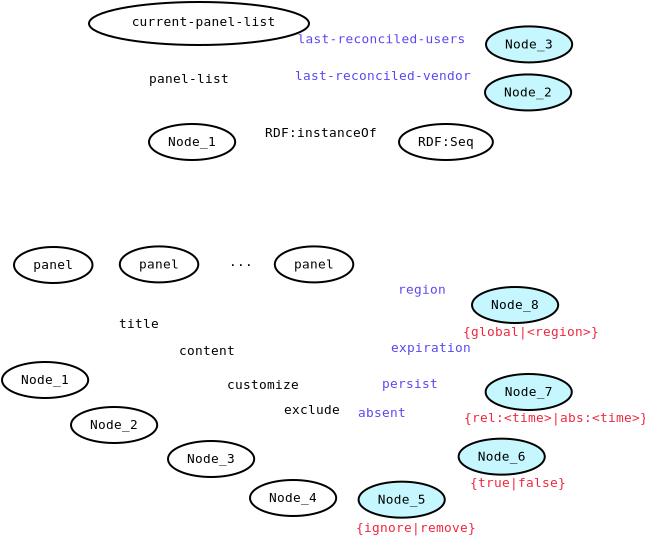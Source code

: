 <?xml version="1.0"?>
<dia:diagram xmlns:dia="http://www.lysator.liu.se/~alla/dia/">
  <dia:layer name="Background" visible="true">
    <dia:object type="Standard - Ellipse" version="0" id="O0">
      <dia:attribute name="obj_pos">
        <dia:point val="5.05,2.95"/>
      </dia:attribute>
      <dia:attribute name="obj_bb">
        <dia:rectangle val="5,2.9;16.1,5.15"/>
      </dia:attribute>
      <dia:attribute name="elem_corner">
        <dia:point val="5.05,2.95"/>
      </dia:attribute>
      <dia:attribute name="elem_width">
        <dia:real val="11"/>
      </dia:attribute>
      <dia:attribute name="elem_height">
        <dia:real val="2.15"/>
      </dia:attribute>
    </dia:object>
    <dia:object type="Standard - Text" version="0" id="O1">
      <dia:attribute name="obj_pos">
        <dia:point val="10.65,4.15"/>
      </dia:attribute>
      <dia:attribute name="obj_bb">
        <dia:rectangle val="6.428,3.552;14.822,4.352"/>
      </dia:attribute>
      <dia:attribute name="text">
        <dia:composite type="text">
          <dia:attribute name="string">
            <dia:string>#current-panel-list#</dia:string>
          </dia:attribute>
          <dia:attribute name="font">
            <dia:font name="Courier"/>
          </dia:attribute>
          <dia:attribute name="height">
            <dia:real val="0.8"/>
          </dia:attribute>
          <dia:attribute name="pos">
            <dia:point val="10.65,4.15"/>
          </dia:attribute>
          <dia:attribute name="color">
            <dia:color val="#000000"/>
          </dia:attribute>
          <dia:attribute name="alignment">
            <dia:enum val="1"/>
          </dia:attribute>
        </dia:composite>
      </dia:attribute>
    </dia:object>
    <dia:object type="Standard - Text" version="0" id="O2">
      <dia:attribute name="obj_pos">
        <dia:point val="16.65,9.7"/>
      </dia:attribute>
      <dia:attribute name="obj_bb">
        <dia:rectangle val="13.383,9.102;19.917,9.902"/>
      </dia:attribute>
      <dia:attribute name="text">
        <dia:composite type="text">
          <dia:attribute name="string">
            <dia:string>#RDF:instanceOf#</dia:string>
          </dia:attribute>
          <dia:attribute name="font">
            <dia:font name="Courier"/>
          </dia:attribute>
          <dia:attribute name="height">
            <dia:real val="0.8"/>
          </dia:attribute>
          <dia:attribute name="pos">
            <dia:point val="16.65,9.7"/>
          </dia:attribute>
          <dia:attribute name="color">
            <dia:color val="#000000"/>
          </dia:attribute>
          <dia:attribute name="alignment">
            <dia:enum val="1"/>
          </dia:attribute>
        </dia:composite>
      </dia:attribute>
    </dia:object>
    <dia:object type="EML - Interaction" version="0" id="O3">
      <dia:attribute name="obj_pos">
        <dia:point val="10.55,5.1"/>
      </dia:attribute>
      <dia:attribute name="obj_bb">
        <dia:rectangle val="9.65,4.25;11.4,9.9"/>
      </dia:attribute>
      <dia:attribute name="conn_endpoints">
        <dia:point val="10.55,5.1"/>
        <dia:point val="10.5,9.05"/>
      </dia:attribute>
      <dia:attribute name="type">
        <dia:int val="0"/>
      </dia:attribute>
      <dia:attribute name="text">
        <dia:string>##</dia:string>
      </dia:attribute>
      <dia:attribute name="text_pos">
        <dia:point val="10.525,7.075"/>
      </dia:attribute>
      <dia:connections>
        <dia:connection handle="0" to="O0" connection="6"/>
      </dia:connections>
    </dia:object>
    <dia:object type="ER - Attribute" version="0" id="O4">
      <dia:attribute name="obj_pos">
        <dia:point val="8.05,9.05"/>
      </dia:attribute>
      <dia:attribute name="obj_bb">
        <dia:rectangle val="8,9;13.015,10.9"/>
      </dia:attribute>
      <dia:attribute name="elem_corner">
        <dia:point val="8.05,9.05"/>
      </dia:attribute>
      <dia:attribute name="elem_width">
        <dia:real val="4.915"/>
      </dia:attribute>
      <dia:attribute name="elem_height">
        <dia:real val="1.8"/>
      </dia:attribute>
      <dia:attribute name="border_width">
        <dia:real val="0.1"/>
      </dia:attribute>
      <dia:attribute name="border_color">
        <dia:color val="#000000"/>
      </dia:attribute>
      <dia:attribute name="inner_color">
        <dia:color val="#ffffff"/>
      </dia:attribute>
      <dia:attribute name="name">
        <dia:string>#Node_1#</dia:string>
      </dia:attribute>
      <dia:attribute name="key">
        <dia:boolean val="false"/>
      </dia:attribute>
      <dia:attribute name="weak_key">
        <dia:boolean val="false"/>
      </dia:attribute>
      <dia:attribute name="derived">
        <dia:boolean val="false"/>
      </dia:attribute>
      <dia:attribute name="multivalued">
        <dia:boolean val="false"/>
      </dia:attribute>
    </dia:object>
    <dia:object type="ER - Attribute" version="0" id="O5">
      <dia:attribute name="obj_pos">
        <dia:point val="20.55,9.05"/>
      </dia:attribute>
      <dia:attribute name="obj_bb">
        <dia:rectangle val="20.5,9;25.967,10.9"/>
      </dia:attribute>
      <dia:attribute name="elem_corner">
        <dia:point val="20.55,9.05"/>
      </dia:attribute>
      <dia:attribute name="elem_width">
        <dia:real val="5.367"/>
      </dia:attribute>
      <dia:attribute name="elem_height">
        <dia:real val="1.8"/>
      </dia:attribute>
      <dia:attribute name="border_width">
        <dia:real val="0.1"/>
      </dia:attribute>
      <dia:attribute name="border_color">
        <dia:color val="#000000"/>
      </dia:attribute>
      <dia:attribute name="inner_color">
        <dia:color val="#ffffff"/>
      </dia:attribute>
      <dia:attribute name="name">
        <dia:string>#RDF:Seq#</dia:string>
      </dia:attribute>
      <dia:attribute name="key">
        <dia:boolean val="false"/>
      </dia:attribute>
      <dia:attribute name="weak_key">
        <dia:boolean val="false"/>
      </dia:attribute>
      <dia:attribute name="derived">
        <dia:boolean val="false"/>
      </dia:attribute>
      <dia:attribute name="multivalued">
        <dia:boolean val="false"/>
      </dia:attribute>
    </dia:object>
    <dia:object type="EML - Interaction" version="0" id="O6">
      <dia:attribute name="obj_pos">
        <dia:point val="12.965,9.95"/>
      </dia:attribute>
      <dia:attribute name="obj_bb">
        <dia:rectangle val="12.115,7.552;21.4,10.8"/>
      </dia:attribute>
      <dia:attribute name="conn_endpoints">
        <dia:point val="12.965,9.95"/>
        <dia:point val="20.55,9.95"/>
      </dia:attribute>
      <dia:attribute name="type">
        <dia:int val="0"/>
      </dia:attribute>
      <dia:attribute name="text">
        <dia:string>##</dia:string>
      </dia:attribute>
      <dia:attribute name="text_pos">
        <dia:point val="16.621,9"/>
      </dia:attribute>
      <dia:connections>
        <dia:connection handle="0" to="O4" connection="4"/>
        <dia:connection handle="1" to="O5" connection="3"/>
      </dia:connections>
    </dia:object>
    <dia:object type="Standard - Text" version="0" id="O7">
      <dia:attribute name="obj_pos">
        <dia:point val="10.05,7"/>
      </dia:attribute>
      <dia:attribute name="obj_bb">
        <dia:rectangle val="7.638,6.402;12.412,7.202"/>
      </dia:attribute>
      <dia:attribute name="text">
        <dia:composite type="text">
          <dia:attribute name="string">
            <dia:string>#panel-list#</dia:string>
          </dia:attribute>
          <dia:attribute name="font">
            <dia:font name="Courier"/>
          </dia:attribute>
          <dia:attribute name="height">
            <dia:real val="0.8"/>
          </dia:attribute>
          <dia:attribute name="pos">
            <dia:point val="10.05,7"/>
          </dia:attribute>
          <dia:attribute name="color">
            <dia:color val="#000000"/>
          </dia:attribute>
          <dia:attribute name="alignment">
            <dia:enum val="1"/>
          </dia:attribute>
        </dia:composite>
      </dia:attribute>
    </dia:object>
    <dia:object type="ER - Attribute" version="0" id="O8">
      <dia:attribute name="obj_pos">
        <dia:point val="1.3,15.2"/>
      </dia:attribute>
      <dia:attribute name="obj_bb">
        <dia:rectangle val="1.25,15.15;5.812,17.05"/>
      </dia:attribute>
      <dia:attribute name="elem_corner">
        <dia:point val="1.3,15.2"/>
      </dia:attribute>
      <dia:attribute name="elem_width">
        <dia:real val="4.462"/>
      </dia:attribute>
      <dia:attribute name="elem_height">
        <dia:real val="1.8"/>
      </dia:attribute>
      <dia:attribute name="border_width">
        <dia:real val="0.1"/>
      </dia:attribute>
      <dia:attribute name="border_color">
        <dia:color val="#000000"/>
      </dia:attribute>
      <dia:attribute name="inner_color">
        <dia:color val="#ffffff"/>
      </dia:attribute>
      <dia:attribute name="name">
        <dia:string>#panel#</dia:string>
      </dia:attribute>
      <dia:attribute name="key">
        <dia:boolean val="false"/>
      </dia:attribute>
      <dia:attribute name="weak_key">
        <dia:boolean val="false"/>
      </dia:attribute>
      <dia:attribute name="derived">
        <dia:boolean val="false"/>
      </dia:attribute>
      <dia:attribute name="multivalued">
        <dia:boolean val="false"/>
      </dia:attribute>
    </dia:object>
    <dia:object type="ER - Attribute" version="0" id="O9">
      <dia:attribute name="obj_pos">
        <dia:point val="6.59,15.17"/>
      </dia:attribute>
      <dia:attribute name="obj_bb">
        <dia:rectangle val="6.54,15.12;11.102,17.02"/>
      </dia:attribute>
      <dia:attribute name="elem_corner">
        <dia:point val="6.59,15.17"/>
      </dia:attribute>
      <dia:attribute name="elem_width">
        <dia:real val="4.462"/>
      </dia:attribute>
      <dia:attribute name="elem_height">
        <dia:real val="1.8"/>
      </dia:attribute>
      <dia:attribute name="border_width">
        <dia:real val="0.1"/>
      </dia:attribute>
      <dia:attribute name="border_color">
        <dia:color val="#000000"/>
      </dia:attribute>
      <dia:attribute name="inner_color">
        <dia:color val="#ffffff"/>
      </dia:attribute>
      <dia:attribute name="name">
        <dia:string>#panel#</dia:string>
      </dia:attribute>
      <dia:attribute name="key">
        <dia:boolean val="false"/>
      </dia:attribute>
      <dia:attribute name="weak_key">
        <dia:boolean val="false"/>
      </dia:attribute>
      <dia:attribute name="derived">
        <dia:boolean val="false"/>
      </dia:attribute>
      <dia:attribute name="multivalued">
        <dia:boolean val="false"/>
      </dia:attribute>
    </dia:object>
    <dia:object type="ER - Attribute" version="0" id="O10">
      <dia:attribute name="obj_pos">
        <dia:point val="14.34,15.17"/>
      </dia:attribute>
      <dia:attribute name="obj_bb">
        <dia:rectangle val="14.29,15.12;18.852,17.02"/>
      </dia:attribute>
      <dia:attribute name="elem_corner">
        <dia:point val="14.34,15.17"/>
      </dia:attribute>
      <dia:attribute name="elem_width">
        <dia:real val="4.462"/>
      </dia:attribute>
      <dia:attribute name="elem_height">
        <dia:real val="1.8"/>
      </dia:attribute>
      <dia:attribute name="border_width">
        <dia:real val="0.1"/>
      </dia:attribute>
      <dia:attribute name="border_color">
        <dia:color val="#000000"/>
      </dia:attribute>
      <dia:attribute name="inner_color">
        <dia:color val="#ffffff"/>
      </dia:attribute>
      <dia:attribute name="name">
        <dia:string>#panel#</dia:string>
      </dia:attribute>
      <dia:attribute name="key">
        <dia:boolean val="false"/>
      </dia:attribute>
      <dia:attribute name="weak_key">
        <dia:boolean val="false"/>
      </dia:attribute>
      <dia:attribute name="derived">
        <dia:boolean val="false"/>
      </dia:attribute>
      <dia:attribute name="multivalued">
        <dia:boolean val="false"/>
      </dia:attribute>
    </dia:object>
    <dia:object type="Standard - Text" version="0" id="O11">
      <dia:attribute name="obj_pos">
        <dia:point val="12.65,16.15"/>
      </dia:attribute>
      <dia:attribute name="obj_bb">
        <dia:rectangle val="11.821,15.552;13.429,16.352"/>
      </dia:attribute>
      <dia:attribute name="text">
        <dia:composite type="text">
          <dia:attribute name="string">
            <dia:string>#...#</dia:string>
          </dia:attribute>
          <dia:attribute name="font">
            <dia:font name="Courier"/>
          </dia:attribute>
          <dia:attribute name="height">
            <dia:real val="0.8"/>
          </dia:attribute>
          <dia:attribute name="pos">
            <dia:point val="12.65,16.15"/>
          </dia:attribute>
          <dia:attribute name="color">
            <dia:color val="#000000"/>
          </dia:attribute>
          <dia:attribute name="alignment">
            <dia:enum val="1"/>
          </dia:attribute>
        </dia:composite>
      </dia:attribute>
    </dia:object>
    <dia:object type="EML - Interaction" version="0" id="O12">
      <dia:attribute name="obj_pos">
        <dia:point val="10.507,10.85"/>
      </dia:attribute>
      <dia:attribute name="obj_bb">
        <dia:rectangle val="2.681,10;11.357,16.05"/>
      </dia:attribute>
      <dia:attribute name="conn_endpoints">
        <dia:point val="10.507,10.85"/>
        <dia:point val="3.531,15.2"/>
      </dia:attribute>
      <dia:attribute name="type">
        <dia:int val="0"/>
      </dia:attribute>
      <dia:attribute name="text">
        <dia:string>##</dia:string>
      </dia:attribute>
      <dia:attribute name="text_pos">
        <dia:point val="7.019,13.025"/>
      </dia:attribute>
      <dia:connections>
        <dia:connection handle="0" to="O4" connection="6"/>
        <dia:connection handle="1" to="O8" connection="1"/>
      </dia:connections>
    </dia:object>
    <dia:object type="EML - Interaction" version="0" id="O13">
      <dia:attribute name="obj_pos">
        <dia:point val="10.507,10.85"/>
      </dia:attribute>
      <dia:attribute name="obj_bb">
        <dia:rectangle val="7.971,10;11.357,16.02"/>
      </dia:attribute>
      <dia:attribute name="conn_endpoints">
        <dia:point val="10.507,10.85"/>
        <dia:point val="8.821,15.17"/>
      </dia:attribute>
      <dia:attribute name="type">
        <dia:int val="0"/>
      </dia:attribute>
      <dia:attribute name="text">
        <dia:string>##</dia:string>
      </dia:attribute>
      <dia:attribute name="text_pos">
        <dia:point val="9.664,13.01"/>
      </dia:attribute>
      <dia:connections>
        <dia:connection handle="0" to="O4" connection="6"/>
        <dia:connection handle="1" to="O9" connection="1"/>
      </dia:connections>
    </dia:object>
    <dia:object type="EML - Interaction" version="0" id="O14">
      <dia:attribute name="obj_pos">
        <dia:point val="10.507,10.85"/>
      </dia:attribute>
      <dia:attribute name="obj_bb">
        <dia:rectangle val="9.657,10;17.421,16.02"/>
      </dia:attribute>
      <dia:attribute name="conn_endpoints">
        <dia:point val="10.507,10.85"/>
        <dia:point val="16.571,15.17"/>
      </dia:attribute>
      <dia:attribute name="type">
        <dia:int val="0"/>
      </dia:attribute>
      <dia:attribute name="text">
        <dia:string>##</dia:string>
      </dia:attribute>
      <dia:attribute name="text_pos">
        <dia:point val="13.539,13.01"/>
      </dia:attribute>
      <dia:connections>
        <dia:connection handle="0" to="O4" connection="6"/>
        <dia:connection handle="1" to="O10" connection="1"/>
      </dia:connections>
    </dia:object>
    <dia:object type="ER - Attribute" version="0" id="O15">
      <dia:attribute name="obj_pos">
        <dia:point val="0.7,20.95"/>
      </dia:attribute>
      <dia:attribute name="obj_bb">
        <dia:rectangle val="0.65,20.9;5.665,22.8"/>
      </dia:attribute>
      <dia:attribute name="elem_corner">
        <dia:point val="0.7,20.95"/>
      </dia:attribute>
      <dia:attribute name="elem_width">
        <dia:real val="4.915"/>
      </dia:attribute>
      <dia:attribute name="elem_height">
        <dia:real val="1.8"/>
      </dia:attribute>
      <dia:attribute name="border_width">
        <dia:real val="0.1"/>
      </dia:attribute>
      <dia:attribute name="border_color">
        <dia:color val="#000000"/>
      </dia:attribute>
      <dia:attribute name="inner_color">
        <dia:color val="#ffffff"/>
      </dia:attribute>
      <dia:attribute name="name">
        <dia:string>#Node_1#</dia:string>
      </dia:attribute>
      <dia:attribute name="key">
        <dia:boolean val="false"/>
      </dia:attribute>
      <dia:attribute name="weak_key">
        <dia:boolean val="false"/>
      </dia:attribute>
      <dia:attribute name="derived">
        <dia:boolean val="false"/>
      </dia:attribute>
      <dia:attribute name="multivalued">
        <dia:boolean val="false"/>
      </dia:attribute>
    </dia:object>
    <dia:object type="ER - Attribute" version="0" id="O16">
      <dia:attribute name="obj_pos">
        <dia:point val="13.1,26.85"/>
      </dia:attribute>
      <dia:attribute name="obj_bb">
        <dia:rectangle val="13.05,26.8;18.065,28.7"/>
      </dia:attribute>
      <dia:attribute name="elem_corner">
        <dia:point val="13.1,26.85"/>
      </dia:attribute>
      <dia:attribute name="elem_width">
        <dia:real val="4.915"/>
      </dia:attribute>
      <dia:attribute name="elem_height">
        <dia:real val="1.8"/>
      </dia:attribute>
      <dia:attribute name="border_width">
        <dia:real val="0.1"/>
      </dia:attribute>
      <dia:attribute name="border_color">
        <dia:color val="#000000"/>
      </dia:attribute>
      <dia:attribute name="inner_color">
        <dia:color val="#ffffff"/>
      </dia:attribute>
      <dia:attribute name="name">
        <dia:string>#Node_4#</dia:string>
      </dia:attribute>
      <dia:attribute name="key">
        <dia:boolean val="false"/>
      </dia:attribute>
      <dia:attribute name="weak_key">
        <dia:boolean val="false"/>
      </dia:attribute>
      <dia:attribute name="derived">
        <dia:boolean val="false"/>
      </dia:attribute>
      <dia:attribute name="multivalued">
        <dia:boolean val="false"/>
      </dia:attribute>
    </dia:object>
    <dia:object type="ER - Attribute" version="0" id="O17">
      <dia:attribute name="obj_pos">
        <dia:point val="9,24.9"/>
      </dia:attribute>
      <dia:attribute name="obj_bb">
        <dia:rectangle val="8.95,24.85;13.965,26.75"/>
      </dia:attribute>
      <dia:attribute name="elem_corner">
        <dia:point val="9,24.9"/>
      </dia:attribute>
      <dia:attribute name="elem_width">
        <dia:real val="4.915"/>
      </dia:attribute>
      <dia:attribute name="elem_height">
        <dia:real val="1.8"/>
      </dia:attribute>
      <dia:attribute name="border_width">
        <dia:real val="0.1"/>
      </dia:attribute>
      <dia:attribute name="border_color">
        <dia:color val="#000000"/>
      </dia:attribute>
      <dia:attribute name="inner_color">
        <dia:color val="#ffffff"/>
      </dia:attribute>
      <dia:attribute name="name">
        <dia:string>#Node_3#</dia:string>
      </dia:attribute>
      <dia:attribute name="key">
        <dia:boolean val="false"/>
      </dia:attribute>
      <dia:attribute name="weak_key">
        <dia:boolean val="false"/>
      </dia:attribute>
      <dia:attribute name="derived">
        <dia:boolean val="false"/>
      </dia:attribute>
      <dia:attribute name="multivalued">
        <dia:boolean val="false"/>
      </dia:attribute>
    </dia:object>
    <dia:object type="ER - Attribute" version="0" id="O18">
      <dia:attribute name="obj_pos">
        <dia:point val="4.15,23.2"/>
      </dia:attribute>
      <dia:attribute name="obj_bb">
        <dia:rectangle val="4.1,23.15;9.115,25.05"/>
      </dia:attribute>
      <dia:attribute name="elem_corner">
        <dia:point val="4.15,23.2"/>
      </dia:attribute>
      <dia:attribute name="elem_width">
        <dia:real val="4.915"/>
      </dia:attribute>
      <dia:attribute name="elem_height">
        <dia:real val="1.8"/>
      </dia:attribute>
      <dia:attribute name="border_width">
        <dia:real val="0.1"/>
      </dia:attribute>
      <dia:attribute name="border_color">
        <dia:color val="#000000"/>
      </dia:attribute>
      <dia:attribute name="inner_color">
        <dia:color val="#ffffff"/>
      </dia:attribute>
      <dia:attribute name="name">
        <dia:string>#Node_2#</dia:string>
      </dia:attribute>
      <dia:attribute name="key">
        <dia:boolean val="false"/>
      </dia:attribute>
      <dia:attribute name="weak_key">
        <dia:boolean val="false"/>
      </dia:attribute>
      <dia:attribute name="derived">
        <dia:boolean val="false"/>
      </dia:attribute>
      <dia:attribute name="multivalued">
        <dia:boolean val="false"/>
      </dia:attribute>
    </dia:object>
    <dia:object type="EML - Interaction" version="0" id="O19">
      <dia:attribute name="obj_pos">
        <dia:point val="16.571,16.97"/>
      </dia:attribute>
      <dia:attribute name="obj_bb">
        <dia:rectangle val="2.307,16.12;17.421,21.8"/>
      </dia:attribute>
      <dia:attribute name="conn_endpoints">
        <dia:point val="16.571,16.97"/>
        <dia:point val="3.157,20.95"/>
      </dia:attribute>
      <dia:attribute name="type">
        <dia:int val="0"/>
      </dia:attribute>
      <dia:attribute name="text">
        <dia:string>##</dia:string>
      </dia:attribute>
      <dia:attribute name="text_pos">
        <dia:point val="9.864,18.96"/>
      </dia:attribute>
      <dia:connections>
        <dia:connection handle="0" to="O10" connection="6"/>
        <dia:connection handle="1" to="O15" connection="1"/>
      </dia:connections>
    </dia:object>
    <dia:object type="EML - Interaction" version="0" id="O20">
      <dia:attribute name="obj_pos">
        <dia:point val="16.571,16.97"/>
      </dia:attribute>
      <dia:attribute name="obj_bb">
        <dia:rectangle val="5.757,16.12;17.421,24.05"/>
      </dia:attribute>
      <dia:attribute name="conn_endpoints">
        <dia:point val="16.571,16.97"/>
        <dia:point val="6.607,23.2"/>
      </dia:attribute>
      <dia:attribute name="type">
        <dia:int val="0"/>
      </dia:attribute>
      <dia:attribute name="text">
        <dia:string>##</dia:string>
      </dia:attribute>
      <dia:attribute name="text_pos">
        <dia:point val="11.589,20.085"/>
      </dia:attribute>
      <dia:connections>
        <dia:connection handle="0" to="O10" connection="6"/>
        <dia:connection handle="1" to="O18" connection="1"/>
      </dia:connections>
    </dia:object>
    <dia:object type="EML - Interaction" version="0" id="O21">
      <dia:attribute name="obj_pos">
        <dia:point val="16.571,16.97"/>
      </dia:attribute>
      <dia:attribute name="obj_bb">
        <dia:rectangle val="10.607,16.12;17.421,25.75"/>
      </dia:attribute>
      <dia:attribute name="conn_endpoints">
        <dia:point val="16.571,16.97"/>
        <dia:point val="11.457,24.9"/>
      </dia:attribute>
      <dia:attribute name="type">
        <dia:int val="0"/>
      </dia:attribute>
      <dia:attribute name="text">
        <dia:string>##</dia:string>
      </dia:attribute>
      <dia:attribute name="text_pos">
        <dia:point val="14.014,20.935"/>
      </dia:attribute>
      <dia:connections>
        <dia:connection handle="0" to="O10" connection="6"/>
        <dia:connection handle="1" to="O17" connection="1"/>
      </dia:connections>
    </dia:object>
    <dia:object type="EML - Interaction" version="0" id="O22">
      <dia:attribute name="obj_pos">
        <dia:point val="16.571,16.97"/>
      </dia:attribute>
      <dia:attribute name="obj_bb">
        <dia:rectangle val="14.707,16.12;17.545,27.7"/>
      </dia:attribute>
      <dia:attribute name="conn_endpoints">
        <dia:point val="16.571,16.97"/>
        <dia:point val="15.557,26.85"/>
      </dia:attribute>
      <dia:attribute name="type">
        <dia:int val="0"/>
      </dia:attribute>
      <dia:attribute name="text">
        <dia:string>##</dia:string>
      </dia:attribute>
      <dia:attribute name="text_pos">
        <dia:point val="16.695,20.835"/>
      </dia:attribute>
      <dia:connections>
        <dia:connection handle="0" to="O10" connection="6"/>
        <dia:connection handle="1" to="O16" connection="1"/>
      </dia:connections>
    </dia:object>
    <dia:object type="Standard - Text" version="0" id="O23">
      <dia:attribute name="obj_pos">
        <dia:point val="7.55,19.25"/>
      </dia:attribute>
      <dia:attribute name="obj_bb">
        <dia:rectangle val="6.269,18.652;8.781,19.452"/>
      </dia:attribute>
      <dia:attribute name="text">
        <dia:composite type="text">
          <dia:attribute name="string">
            <dia:string>#title#</dia:string>
          </dia:attribute>
          <dia:attribute name="font">
            <dia:font name="Courier"/>
          </dia:attribute>
          <dia:attribute name="height">
            <dia:real val="0.8"/>
          </dia:attribute>
          <dia:attribute name="pos">
            <dia:point val="7.55,19.25"/>
          </dia:attribute>
          <dia:attribute name="color">
            <dia:color val="#000000"/>
          </dia:attribute>
          <dia:attribute name="alignment">
            <dia:enum val="1"/>
          </dia:attribute>
        </dia:composite>
      </dia:attribute>
    </dia:object>
    <dia:object type="Standard - Text" version="0" id="O24">
      <dia:attribute name="obj_pos">
        <dia:point val="10.95,20.6"/>
      </dia:attribute>
      <dia:attribute name="obj_bb">
        <dia:rectangle val="9.216,20.002;12.634,20.802"/>
      </dia:attribute>
      <dia:attribute name="text">
        <dia:composite type="text">
          <dia:attribute name="string">
            <dia:string>#content#</dia:string>
          </dia:attribute>
          <dia:attribute name="font">
            <dia:font name="Courier"/>
          </dia:attribute>
          <dia:attribute name="height">
            <dia:real val="0.8"/>
          </dia:attribute>
          <dia:attribute name="pos">
            <dia:point val="10.95,20.6"/>
          </dia:attribute>
          <dia:attribute name="color">
            <dia:color val="#000000"/>
          </dia:attribute>
          <dia:attribute name="alignment">
            <dia:enum val="1"/>
          </dia:attribute>
        </dia:composite>
      </dia:attribute>
    </dia:object>
    <dia:object type="Standard - Text" version="0" id="O25">
      <dia:attribute name="obj_pos">
        <dia:point val="16.2,23.55"/>
      </dia:attribute>
      <dia:attribute name="obj_bb">
        <dia:rectangle val="14.466,22.952;17.884,23.752"/>
      </dia:attribute>
      <dia:attribute name="text">
        <dia:composite type="text">
          <dia:attribute name="string">
            <dia:string>#exclude#</dia:string>
          </dia:attribute>
          <dia:attribute name="font">
            <dia:font name="Courier"/>
          </dia:attribute>
          <dia:attribute name="height">
            <dia:real val="0.8"/>
          </dia:attribute>
          <dia:attribute name="pos">
            <dia:point val="16.2,23.55"/>
          </dia:attribute>
          <dia:attribute name="color">
            <dia:color val="#000000"/>
          </dia:attribute>
          <dia:attribute name="alignment">
            <dia:enum val="1"/>
          </dia:attribute>
        </dia:composite>
      </dia:attribute>
    </dia:object>
    <dia:object type="Standard - Text" version="0" id="O26">
      <dia:attribute name="obj_pos">
        <dia:point val="13.75,22.3"/>
      </dia:attribute>
      <dia:attribute name="obj_bb">
        <dia:rectangle val="11.564,21.702;15.886,22.502"/>
      </dia:attribute>
      <dia:attribute name="text">
        <dia:composite type="text">
          <dia:attribute name="string">
            <dia:string>#customize#</dia:string>
          </dia:attribute>
          <dia:attribute name="font">
            <dia:font name="Courier"/>
          </dia:attribute>
          <dia:attribute name="height">
            <dia:real val="0.8"/>
          </dia:attribute>
          <dia:attribute name="pos">
            <dia:point val="13.75,22.3"/>
          </dia:attribute>
          <dia:attribute name="color">
            <dia:color val="#000000"/>
          </dia:attribute>
          <dia:attribute name="alignment">
            <dia:enum val="1"/>
          </dia:attribute>
        </dia:composite>
      </dia:attribute>
    </dia:object>
    <dia:object type="ER - Attribute" version="0" id="O27">
      <dia:attribute name="obj_pos">
        <dia:point val="24.2,17.2"/>
      </dia:attribute>
      <dia:attribute name="obj_bb">
        <dia:rectangle val="24.15,17.15;29.165,19.05"/>
      </dia:attribute>
      <dia:attribute name="elem_corner">
        <dia:point val="24.2,17.2"/>
      </dia:attribute>
      <dia:attribute name="elem_width">
        <dia:real val="4.915"/>
      </dia:attribute>
      <dia:attribute name="elem_height">
        <dia:real val="1.8"/>
      </dia:attribute>
      <dia:attribute name="border_width">
        <dia:real val="0.1"/>
      </dia:attribute>
      <dia:attribute name="border_color">
        <dia:color val="#010101"/>
      </dia:attribute>
      <dia:attribute name="inner_color">
        <dia:color val="#c6f7ff"/>
      </dia:attribute>
      <dia:attribute name="name">
        <dia:string>#Node_8#</dia:string>
      </dia:attribute>
      <dia:attribute name="key">
        <dia:boolean val="false"/>
      </dia:attribute>
      <dia:attribute name="weak_key">
        <dia:boolean val="false"/>
      </dia:attribute>
      <dia:attribute name="derived">
        <dia:boolean val="false"/>
      </dia:attribute>
      <dia:attribute name="multivalued">
        <dia:boolean val="false"/>
      </dia:attribute>
    </dia:object>
    <dia:object type="EML - Interaction" version="0" id="O28">
      <dia:attribute name="obj_pos">
        <dia:point val="16.571,16.97"/>
      </dia:attribute>
      <dia:attribute name="obj_bb">
        <dia:rectangle val="15.721,16.12;21.837,27.783"/>
      </dia:attribute>
      <dia:attribute name="conn_endpoints">
        <dia:point val="16.571,16.97"/>
        <dia:point val="20.987,26.933"/>
      </dia:attribute>
      <dia:attribute name="type">
        <dia:int val="0"/>
      </dia:attribute>
      <dia:attribute name="text">
        <dia:string>##</dia:string>
      </dia:attribute>
      <dia:attribute name="text_pos">
        <dia:point val="18.779,21.952"/>
      </dia:attribute>
      <dia:connections>
        <dia:connection handle="0" to="O10" connection="6"/>
        <dia:connection handle="1" to="O35" connection="1"/>
      </dia:connections>
    </dia:object>
    <dia:object type="EML - Interaction" version="0" id="O29">
      <dia:attribute name="obj_pos">
        <dia:point val="16.571,16.97"/>
      </dia:attribute>
      <dia:attribute name="obj_bb">
        <dia:rectangle val="15.721,16.12;24.38,26.533"/>
      </dia:attribute>
      <dia:attribute name="conn_endpoints">
        <dia:point val="16.571,16.97"/>
        <dia:point val="23.53,25.683"/>
      </dia:attribute>
      <dia:attribute name="type">
        <dia:int val="0"/>
      </dia:attribute>
      <dia:attribute name="text">
        <dia:string>##</dia:string>
      </dia:attribute>
      <dia:attribute name="text_pos">
        <dia:point val="20.051,21.327"/>
      </dia:attribute>
      <dia:connections>
        <dia:connection handle="0" to="O10" connection="6"/>
        <dia:connection handle="1" to="O34" connection="3"/>
      </dia:connections>
    </dia:object>
    <dia:object type="EML - Interaction" version="0" id="O30">
      <dia:attribute name="obj_pos">
        <dia:point val="16.571,16.97"/>
      </dia:attribute>
      <dia:attribute name="obj_bb">
        <dia:rectangle val="15.721,16.12;25.73,23.3"/>
      </dia:attribute>
      <dia:attribute name="conn_endpoints">
        <dia:point val="16.571,16.97"/>
        <dia:point val="24.88,22.45"/>
      </dia:attribute>
      <dia:attribute name="type">
        <dia:int val="0"/>
      </dia:attribute>
      <dia:attribute name="text">
        <dia:string>##</dia:string>
      </dia:attribute>
      <dia:attribute name="text_pos">
        <dia:point val="20.726,19.71"/>
      </dia:attribute>
      <dia:connections>
        <dia:connection handle="0" to="O10" connection="6"/>
        <dia:connection handle="1" to="O33" connection="3"/>
      </dia:connections>
    </dia:object>
    <dia:object type="EML - Interaction" version="0" id="O31">
      <dia:attribute name="obj_pos">
        <dia:point val="16.571,16.97"/>
      </dia:attribute>
      <dia:attribute name="obj_bb">
        <dia:rectangle val="15.721,16.087;25.05,18.95"/>
      </dia:attribute>
      <dia:attribute name="conn_endpoints">
        <dia:point val="16.571,16.97"/>
        <dia:point val="24.2,18.1"/>
      </dia:attribute>
      <dia:attribute name="type">
        <dia:int val="0"/>
      </dia:attribute>
      <dia:attribute name="text">
        <dia:string>##</dia:string>
      </dia:attribute>
      <dia:attribute name="text_pos">
        <dia:point val="20.386,17.535"/>
      </dia:attribute>
      <dia:connections>
        <dia:connection handle="0" to="O10" connection="6"/>
        <dia:connection handle="1" to="O27" connection="3"/>
      </dia:connections>
    </dia:object>
    <dia:object type="Standard - Text" version="0" id="O32">
      <dia:attribute name="obj_pos">
        <dia:point val="33.15,15.25"/>
      </dia:attribute>
      <dia:attribute name="obj_bb">
        <dia:rectangle val="33.1,14.652;33.15,15.452"/>
      </dia:attribute>
      <dia:attribute name="text">
        <dia:composite type="text">
          <dia:attribute name="string">
            <dia:string>##</dia:string>
          </dia:attribute>
          <dia:attribute name="font">
            <dia:font name="Courier"/>
          </dia:attribute>
          <dia:attribute name="height">
            <dia:real val="0.8"/>
          </dia:attribute>
          <dia:attribute name="pos">
            <dia:point val="33.15,15.25"/>
          </dia:attribute>
          <dia:attribute name="color">
            <dia:color val="#6caced"/>
          </dia:attribute>
          <dia:attribute name="alignment">
            <dia:enum val="1"/>
          </dia:attribute>
        </dia:composite>
      </dia:attribute>
    </dia:object>
    <dia:object type="ER - Attribute" version="0" id="O33">
      <dia:attribute name="obj_pos">
        <dia:point val="24.88,21.55"/>
      </dia:attribute>
      <dia:attribute name="obj_bb">
        <dia:rectangle val="24.83,21.5;29.845,23.4"/>
      </dia:attribute>
      <dia:attribute name="elem_corner">
        <dia:point val="24.88,21.55"/>
      </dia:attribute>
      <dia:attribute name="elem_width">
        <dia:real val="4.915"/>
      </dia:attribute>
      <dia:attribute name="elem_height">
        <dia:real val="1.8"/>
      </dia:attribute>
      <dia:attribute name="border_width">
        <dia:real val="0.1"/>
      </dia:attribute>
      <dia:attribute name="border_color">
        <dia:color val="#010101"/>
      </dia:attribute>
      <dia:attribute name="inner_color">
        <dia:color val="#c6f7ff"/>
      </dia:attribute>
      <dia:attribute name="name">
        <dia:string>#Node_7#</dia:string>
      </dia:attribute>
      <dia:attribute name="key">
        <dia:boolean val="false"/>
      </dia:attribute>
      <dia:attribute name="weak_key">
        <dia:boolean val="false"/>
      </dia:attribute>
      <dia:attribute name="derived">
        <dia:boolean val="false"/>
      </dia:attribute>
      <dia:attribute name="multivalued">
        <dia:boolean val="false"/>
      </dia:attribute>
    </dia:object>
    <dia:object type="ER - Attribute" version="0" id="O34">
      <dia:attribute name="obj_pos">
        <dia:point val="23.53,24.783"/>
      </dia:attribute>
      <dia:attribute name="obj_bb">
        <dia:rectangle val="23.48,24.733;28.495,26.633"/>
      </dia:attribute>
      <dia:attribute name="elem_corner">
        <dia:point val="23.53,24.783"/>
      </dia:attribute>
      <dia:attribute name="elem_width">
        <dia:real val="4.915"/>
      </dia:attribute>
      <dia:attribute name="elem_height">
        <dia:real val="1.8"/>
      </dia:attribute>
      <dia:attribute name="border_width">
        <dia:real val="0.1"/>
      </dia:attribute>
      <dia:attribute name="border_color">
        <dia:color val="#010101"/>
      </dia:attribute>
      <dia:attribute name="inner_color">
        <dia:color val="#c6f7ff"/>
      </dia:attribute>
      <dia:attribute name="name">
        <dia:string>#Node_6#</dia:string>
      </dia:attribute>
      <dia:attribute name="key">
        <dia:boolean val="false"/>
      </dia:attribute>
      <dia:attribute name="weak_key">
        <dia:boolean val="false"/>
      </dia:attribute>
      <dia:attribute name="derived">
        <dia:boolean val="false"/>
      </dia:attribute>
      <dia:attribute name="multivalued">
        <dia:boolean val="false"/>
      </dia:attribute>
    </dia:object>
    <dia:object type="ER - Attribute" version="0" id="O35">
      <dia:attribute name="obj_pos">
        <dia:point val="18.53,26.933"/>
      </dia:attribute>
      <dia:attribute name="obj_bb">
        <dia:rectangle val="18.48,26.883;23.495,28.783"/>
      </dia:attribute>
      <dia:attribute name="elem_corner">
        <dia:point val="18.53,26.933"/>
      </dia:attribute>
      <dia:attribute name="elem_width">
        <dia:real val="4.915"/>
      </dia:attribute>
      <dia:attribute name="elem_height">
        <dia:real val="1.8"/>
      </dia:attribute>
      <dia:attribute name="border_width">
        <dia:real val="0.1"/>
      </dia:attribute>
      <dia:attribute name="border_color">
        <dia:color val="#010101"/>
      </dia:attribute>
      <dia:attribute name="inner_color">
        <dia:color val="#c6f7ff"/>
      </dia:attribute>
      <dia:attribute name="name">
        <dia:string>#Node_5#</dia:string>
      </dia:attribute>
      <dia:attribute name="key">
        <dia:boolean val="false"/>
      </dia:attribute>
      <dia:attribute name="weak_key">
        <dia:boolean val="false"/>
      </dia:attribute>
      <dia:attribute name="derived">
        <dia:boolean val="false"/>
      </dia:attribute>
      <dia:attribute name="multivalued">
        <dia:boolean val="false"/>
      </dia:attribute>
    </dia:object>
    <dia:object type="Standard - Text" version="0" id="O36">
      <dia:attribute name="obj_pos">
        <dia:point val="19.7,23.7"/>
      </dia:attribute>
      <dia:attribute name="obj_bb">
        <dia:rectangle val="18.193,23.102;21.157,23.902"/>
      </dia:attribute>
      <dia:attribute name="text">
        <dia:composite type="text">
          <dia:attribute name="string">
            <dia:string>#absent#</dia:string>
          </dia:attribute>
          <dia:attribute name="font">
            <dia:font name="Courier"/>
          </dia:attribute>
          <dia:attribute name="height">
            <dia:real val="0.8"/>
          </dia:attribute>
          <dia:attribute name="pos">
            <dia:point val="19.7,23.7"/>
          </dia:attribute>
          <dia:attribute name="color">
            <dia:color val="#5946f1"/>
          </dia:attribute>
          <dia:attribute name="alignment">
            <dia:enum val="1"/>
          </dia:attribute>
        </dia:composite>
      </dia:attribute>
    </dia:object>
    <dia:object type="Standard - Text" version="0" id="O37">
      <dia:attribute name="obj_pos">
        <dia:point val="21.1,22.25"/>
      </dia:attribute>
      <dia:attribute name="obj_bb">
        <dia:rectangle val="19.366,21.652;22.784,22.452"/>
      </dia:attribute>
      <dia:attribute name="text">
        <dia:composite type="text">
          <dia:attribute name="string">
            <dia:string>#persist#</dia:string>
          </dia:attribute>
          <dia:attribute name="font">
            <dia:font name="Courier"/>
          </dia:attribute>
          <dia:attribute name="height">
            <dia:real val="0.8"/>
          </dia:attribute>
          <dia:attribute name="pos">
            <dia:point val="21.1,22.25"/>
          </dia:attribute>
          <dia:attribute name="color">
            <dia:color val="#5946f1"/>
          </dia:attribute>
          <dia:attribute name="alignment">
            <dia:enum val="1"/>
          </dia:attribute>
        </dia:composite>
      </dia:attribute>
    </dia:object>
    <dia:object type="Standard - Text" version="0" id="O38">
      <dia:attribute name="obj_pos">
        <dia:point val="22.15,20.45"/>
      </dia:attribute>
      <dia:attribute name="obj_bb">
        <dia:rectangle val="19.738,19.852;24.512,20.652"/>
      </dia:attribute>
      <dia:attribute name="text">
        <dia:composite type="text">
          <dia:attribute name="string">
            <dia:string>#expiration#</dia:string>
          </dia:attribute>
          <dia:attribute name="font">
            <dia:font name="Courier"/>
          </dia:attribute>
          <dia:attribute name="height">
            <dia:real val="0.8"/>
          </dia:attribute>
          <dia:attribute name="pos">
            <dia:point val="22.15,20.45"/>
          </dia:attribute>
          <dia:attribute name="color">
            <dia:color val="#5946f1"/>
          </dia:attribute>
          <dia:attribute name="alignment">
            <dia:enum val="1"/>
          </dia:attribute>
        </dia:composite>
      </dia:attribute>
    </dia:object>
    <dia:object type="Standard - Text" version="0" id="O39">
      <dia:attribute name="obj_pos">
        <dia:point val="21.7,17.538"/>
      </dia:attribute>
      <dia:attribute name="obj_bb">
        <dia:rectangle val="20.193,16.94;23.157,17.74"/>
      </dia:attribute>
      <dia:attribute name="text">
        <dia:composite type="text">
          <dia:attribute name="string">
            <dia:string>#region#</dia:string>
          </dia:attribute>
          <dia:attribute name="font">
            <dia:font name="Courier"/>
          </dia:attribute>
          <dia:attribute name="height">
            <dia:real val="0.8"/>
          </dia:attribute>
          <dia:attribute name="pos">
            <dia:point val="21.7,17.538"/>
          </dia:attribute>
          <dia:attribute name="color">
            <dia:color val="#5946f1"/>
          </dia:attribute>
          <dia:attribute name="alignment">
            <dia:enum val="1"/>
          </dia:attribute>
        </dia:composite>
      </dia:attribute>
    </dia:object>
    <dia:object type="ER - Attribute" version="0" id="O40">
      <dia:attribute name="obj_pos">
        <dia:point val="24.85,6.572"/>
      </dia:attribute>
      <dia:attribute name="obj_bb">
        <dia:rectangle val="24.8,6.522;29.815,8.422"/>
      </dia:attribute>
      <dia:attribute name="elem_corner">
        <dia:point val="24.85,6.572"/>
      </dia:attribute>
      <dia:attribute name="elem_width">
        <dia:real val="4.915"/>
      </dia:attribute>
      <dia:attribute name="elem_height">
        <dia:real val="1.8"/>
      </dia:attribute>
      <dia:attribute name="border_width">
        <dia:real val="0.1"/>
      </dia:attribute>
      <dia:attribute name="border_color">
        <dia:color val="#010101"/>
      </dia:attribute>
      <dia:attribute name="inner_color">
        <dia:color val="#c6f7ff"/>
      </dia:attribute>
      <dia:attribute name="name">
        <dia:string>#Node_2#</dia:string>
      </dia:attribute>
      <dia:attribute name="key">
        <dia:boolean val="false"/>
      </dia:attribute>
      <dia:attribute name="weak_key">
        <dia:boolean val="false"/>
      </dia:attribute>
      <dia:attribute name="derived">
        <dia:boolean val="false"/>
      </dia:attribute>
      <dia:attribute name="multivalued">
        <dia:boolean val="false"/>
      </dia:attribute>
    </dia:object>
    <dia:object type="EML - Interaction" version="0" id="O41">
      <dia:attribute name="obj_pos">
        <dia:point val="10.55,5.1"/>
      </dia:attribute>
      <dia:attribute name="obj_bb">
        <dia:rectangle val="9.7,4.25;25.7,8.322"/>
      </dia:attribute>
      <dia:attribute name="conn_endpoints">
        <dia:point val="10.55,5.1"/>
        <dia:point val="24.85,7.472"/>
      </dia:attribute>
      <dia:attribute name="type">
        <dia:int val="0"/>
      </dia:attribute>
      <dia:attribute name="text">
        <dia:string>##</dia:string>
      </dia:attribute>
      <dia:attribute name="text_pos">
        <dia:point val="17.7,6.286"/>
      </dia:attribute>
      <dia:connections>
        <dia:connection handle="0" to="O0" connection="6"/>
        <dia:connection handle="1" to="O40" connection="3"/>
      </dia:connections>
    </dia:object>
    <dia:object type="Standard - Text" version="0" id="O42">
      <dia:attribute name="obj_pos">
        <dia:point val="19.75,6.85"/>
      </dia:attribute>
      <dia:attribute name="obj_bb">
        <dia:rectangle val="14.673,6.252;24.827,7.052"/>
      </dia:attribute>
      <dia:attribute name="text">
        <dia:composite type="text">
          <dia:attribute name="string">
            <dia:string>#last-reconciled-vendor#</dia:string>
          </dia:attribute>
          <dia:attribute name="font">
            <dia:font name="Courier"/>
          </dia:attribute>
          <dia:attribute name="height">
            <dia:real val="0.8"/>
          </dia:attribute>
          <dia:attribute name="pos">
            <dia:point val="19.75,6.85"/>
          </dia:attribute>
          <dia:attribute name="color">
            <dia:color val="#5946f1"/>
          </dia:attribute>
          <dia:attribute name="alignment">
            <dia:enum val="1"/>
          </dia:attribute>
        </dia:composite>
      </dia:attribute>
    </dia:object>
    <dia:object type="Standard - Text" version="0" id="O43">
      <dia:attribute name="obj_pos">
        <dia:point val="21.4,29.45"/>
      </dia:attribute>
      <dia:attribute name="obj_bb">
        <dia:rectangle val="17.856,28.852;24.894,29.652"/>
      </dia:attribute>
      <dia:attribute name="text">
        <dia:composite type="text">
          <dia:attribute name="string">
            <dia:string>#{ignore|remove}#</dia:string>
          </dia:attribute>
          <dia:attribute name="font">
            <dia:font name="Courier"/>
          </dia:attribute>
          <dia:attribute name="height">
            <dia:real val="0.8"/>
          </dia:attribute>
          <dia:attribute name="pos">
            <dia:point val="21.4,29.45"/>
          </dia:attribute>
          <dia:attribute name="color">
            <dia:color val="#f1253d"/>
          </dia:attribute>
          <dia:attribute name="alignment">
            <dia:enum val="1"/>
          </dia:attribute>
        </dia:composite>
      </dia:attribute>
    </dia:object>
    <dia:object type="Standard - Text" version="0" id="O44">
      <dia:attribute name="obj_pos">
        <dia:point val="26.5,27.2"/>
      </dia:attribute>
      <dia:attribute name="obj_bb">
        <dia:rectangle val="23.635,26.602;29.315,27.402"/>
      </dia:attribute>
      <dia:attribute name="text">
        <dia:composite type="text">
          <dia:attribute name="string">
            <dia:string>#{true|false}#</dia:string>
          </dia:attribute>
          <dia:attribute name="font">
            <dia:font name="Courier"/>
          </dia:attribute>
          <dia:attribute name="height">
            <dia:real val="0.8"/>
          </dia:attribute>
          <dia:attribute name="pos">
            <dia:point val="26.5,27.2"/>
          </dia:attribute>
          <dia:attribute name="color">
            <dia:color val="#f1253d"/>
          </dia:attribute>
          <dia:attribute name="alignment">
            <dia:enum val="1"/>
          </dia:attribute>
        </dia:composite>
      </dia:attribute>
    </dia:object>
    <dia:object type="Standard - Text" version="0" id="O45">
      <dia:attribute name="obj_pos">
        <dia:point val="28.4,23.95"/>
      </dia:attribute>
      <dia:attribute name="obj_bb">
        <dia:rectangle val="23.047,23.352;33.703,24.152"/>
      </dia:attribute>
      <dia:attribute name="text">
        <dia:composite type="text">
          <dia:attribute name="string">
            <dia:string>#{rel:&lt;time&gt;|abs:&lt;time&gt;}#</dia:string>
          </dia:attribute>
          <dia:attribute name="font">
            <dia:font name="Courier"/>
          </dia:attribute>
          <dia:attribute name="height">
            <dia:real val="0.8"/>
          </dia:attribute>
          <dia:attribute name="pos">
            <dia:point val="28.4,23.95"/>
          </dia:attribute>
          <dia:attribute name="color">
            <dia:color val="#f1253d"/>
          </dia:attribute>
          <dia:attribute name="alignment">
            <dia:enum val="1"/>
          </dia:attribute>
        </dia:composite>
      </dia:attribute>
    </dia:object>
    <dia:object type="Standard - Text" version="0" id="O46">
      <dia:attribute name="obj_pos">
        <dia:point val="27.15,19.65"/>
      </dia:attribute>
      <dia:attribute name="obj_bb">
        <dia:rectangle val="23.154,19.052;31.096,19.852"/>
      </dia:attribute>
      <dia:attribute name="text">
        <dia:composite type="text">
          <dia:attribute name="string">
            <dia:string>#{global|&lt;region&gt;}#</dia:string>
          </dia:attribute>
          <dia:attribute name="font">
            <dia:font name="Courier"/>
          </dia:attribute>
          <dia:attribute name="height">
            <dia:real val="0.8"/>
          </dia:attribute>
          <dia:attribute name="pos">
            <dia:point val="27.15,19.65"/>
          </dia:attribute>
          <dia:attribute name="color">
            <dia:color val="#f1253d"/>
          </dia:attribute>
          <dia:attribute name="alignment">
            <dia:enum val="1"/>
          </dia:attribute>
        </dia:composite>
      </dia:attribute>
    </dia:object>
    <dia:object type="Standard - Text" version="0" id="O47">
      <dia:attribute name="obj_pos">
        <dia:point val="16.05,4.4"/>
      </dia:attribute>
      <dia:attribute name="obj_bb">
        <dia:rectangle val="16,3.802;16.05,4.602"/>
      </dia:attribute>
      <dia:attribute name="text">
        <dia:composite type="text">
          <dia:attribute name="string">
            <dia:string>##</dia:string>
          </dia:attribute>
          <dia:attribute name="font">
            <dia:font name="Courier"/>
          </dia:attribute>
          <dia:attribute name="height">
            <dia:real val="0.8"/>
          </dia:attribute>
          <dia:attribute name="pos">
            <dia:point val="16.05,4.4"/>
          </dia:attribute>
          <dia:attribute name="color">
            <dia:color val="#000000"/>
          </dia:attribute>
          <dia:attribute name="alignment">
            <dia:enum val="1"/>
          </dia:attribute>
        </dia:composite>
      </dia:attribute>
    </dia:object>
    <dia:object type="ER - Attribute" version="0" id="O48">
      <dia:attribute name="obj_pos">
        <dia:point val="24.9,4.17"/>
      </dia:attribute>
      <dia:attribute name="obj_bb">
        <dia:rectangle val="24.85,4.12;29.865,6.02"/>
      </dia:attribute>
      <dia:attribute name="elem_corner">
        <dia:point val="24.9,4.17"/>
      </dia:attribute>
      <dia:attribute name="elem_width">
        <dia:real val="4.915"/>
      </dia:attribute>
      <dia:attribute name="elem_height">
        <dia:real val="1.8"/>
      </dia:attribute>
      <dia:attribute name="border_width">
        <dia:real val="0.1"/>
      </dia:attribute>
      <dia:attribute name="border_color">
        <dia:color val="#010101"/>
      </dia:attribute>
      <dia:attribute name="inner_color">
        <dia:color val="#c6f7ff"/>
      </dia:attribute>
      <dia:attribute name="name">
        <dia:string>#Node_3#</dia:string>
      </dia:attribute>
      <dia:attribute name="key">
        <dia:boolean val="false"/>
      </dia:attribute>
      <dia:attribute name="weak_key">
        <dia:boolean val="false"/>
      </dia:attribute>
      <dia:attribute name="derived">
        <dia:boolean val="false"/>
      </dia:attribute>
      <dia:attribute name="multivalued">
        <dia:boolean val="false"/>
      </dia:attribute>
    </dia:object>
    <dia:object type="EML - Interaction" version="0" id="O49">
      <dia:attribute name="obj_pos">
        <dia:point val="10.55,5.1"/>
      </dia:attribute>
      <dia:attribute name="obj_bb">
        <dia:rectangle val="9.7,3.637;25.75,6.137"/>
      </dia:attribute>
      <dia:attribute name="conn_endpoints">
        <dia:point val="10.55,5.1"/>
        <dia:point val="24.9,5.07"/>
      </dia:attribute>
      <dia:attribute name="type">
        <dia:int val="0"/>
      </dia:attribute>
      <dia:attribute name="text">
        <dia:string>##</dia:string>
      </dia:attribute>
      <dia:attribute name="text_pos">
        <dia:point val="17.725,5.085"/>
      </dia:attribute>
      <dia:connections>
        <dia:connection handle="0" to="O0" connection="6"/>
        <dia:connection handle="1" to="O48" connection="3"/>
      </dia:connections>
    </dia:object>
    <dia:object type="Standard - Text" version="0" id="O50">
      <dia:attribute name="obj_pos">
        <dia:point val="19.677,5.018"/>
      </dia:attribute>
      <dia:attribute name="obj_bb">
        <dia:rectangle val="14.826,4.42;24.528,5.22"/>
      </dia:attribute>
      <dia:attribute name="text">
        <dia:composite type="text">
          <dia:attribute name="string">
            <dia:string>#last-reconciled-users#</dia:string>
          </dia:attribute>
          <dia:attribute name="font">
            <dia:font name="Courier"/>
          </dia:attribute>
          <dia:attribute name="height">
            <dia:real val="0.8"/>
          </dia:attribute>
          <dia:attribute name="pos">
            <dia:point val="19.677,5.018"/>
          </dia:attribute>
          <dia:attribute name="color">
            <dia:color val="#5946f1"/>
          </dia:attribute>
          <dia:attribute name="alignment">
            <dia:enum val="1"/>
          </dia:attribute>
        </dia:composite>
      </dia:attribute>
    </dia:object>
  </dia:layer>
</dia:diagram>

